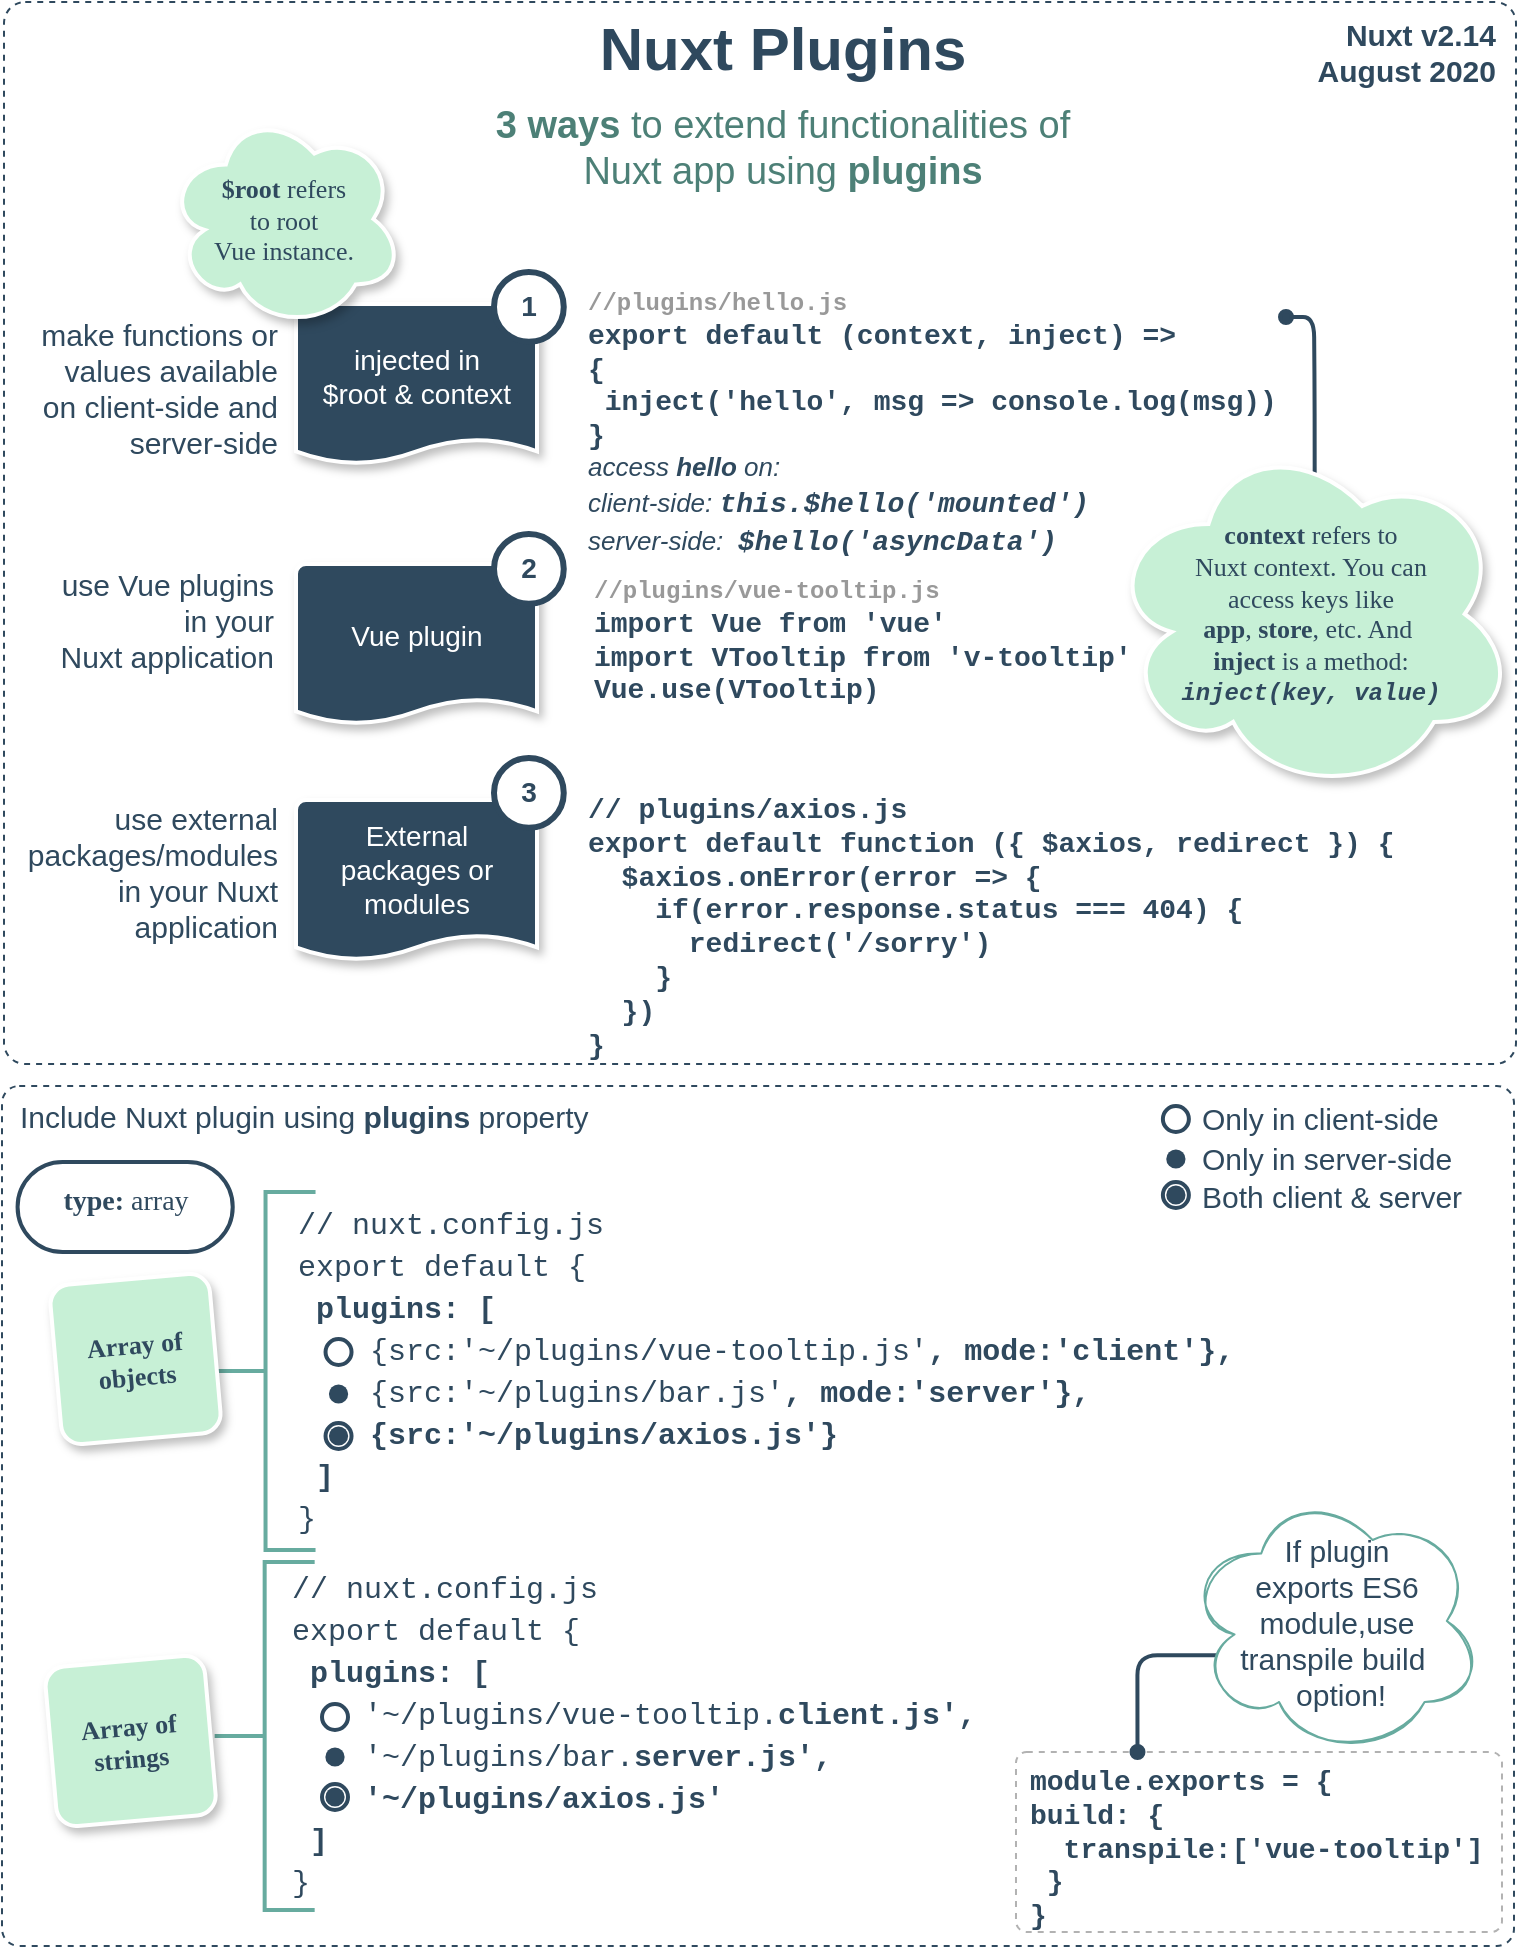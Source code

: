 <mxfile version="13.6.1" type="device"><diagram name="aug-2020" id="hwFbNAKVS6cAr5W2sOim"><mxGraphModel dx="-890" dy="541" grid="1" gridSize="9" guides="1" tooltips="1" connect="1" arrows="1" fold="1" page="1" pageScale="1" pageWidth="827" pageHeight="1169" math="0" shadow="0"><root><mxCell id="v_UAcgGDD3bziwwGFUCn-0"/><mxCell id="v_UAcgGDD3bziwwGFUCn-1" parent="v_UAcgGDD3bziwwGFUCn-0"/><mxCell id="v_UAcgGDD3bziwwGFUCn-2" value="&lt;span style=&quot;font-family: &amp;#34;helvetica&amp;#34; ; font-size: 15px&quot;&gt;&lt;span style=&quot;font-weight: normal&quot;&gt;Include Nuxt plugin using &lt;/span&gt;plugins &lt;span style=&quot;font-weight: normal&quot;&gt;property&lt;/span&gt;&lt;/span&gt;" style="rounded=1;whiteSpace=wrap;html=1;labelBackgroundColor=none;fontFamily=Verdana;fontSize=15;fontColor=#2F495E;fillColor=none;verticalAlign=top;shadow=0;strokeColor=#2F495E;strokeWidth=1;spacingBottom=12;endArrow=classic;arcSize=2;sketch=0;dashed=1;align=left;glass=0;fontStyle=1;spacingLeft=7;" parent="v_UAcgGDD3bziwwGFUCn-1" vertex="1"><mxGeometry x="1689" y="578" width="756" height="430" as="geometry"/></mxCell><mxCell id="v_UAcgGDD3bziwwGFUCn-3" value="module.exports = {&amp;nbsp; &amp;nbsp;&lt;br&gt;build: { &lt;br&gt;&amp;nbsp; transpile:['vue-tooltip'] &lt;br&gt;&amp;nbsp;}&lt;br&gt;}" style="text;whiteSpace=wrap;html=1;fontSize=14;fontFamily=Courier New;fontColor=#2F495E;fontStyle=1;labelBorderColor=none;rounded=1;arcSize=6;glass=0;strokeColor=#000000;opacity=30;spacingLeft=5;spacingBottom=5;dashed=1;" parent="v_UAcgGDD3bziwwGFUCn-1" vertex="1"><mxGeometry x="2195.996" y="911" width="243" height="90" as="geometry"/></mxCell><mxCell id="v_UAcgGDD3bziwwGFUCn-4" value="" style="rounded=1;whiteSpace=wrap;html=1;labelBackgroundColor=none;fontFamily=Verdana;fontSize=15;fontColor=#2F495E;fillColor=none;verticalAlign=top;shadow=0;strokeColor=#2F495E;strokeWidth=1;spacingBottom=12;endArrow=classic;arcSize=2;sketch=0;dashed=1;align=left;glass=0;fontStyle=1;spacingLeft=7;" parent="v_UAcgGDD3bziwwGFUCn-1" vertex="1"><mxGeometry x="1690" y="36" width="756" height="531" as="geometry"/></mxCell><mxCell id="v_UAcgGDD3bziwwGFUCn-5" value="Nuxt Plugins" style="text;html=1;strokeColor=none;fillColor=none;align=center;verticalAlign=middle;whiteSpace=wrap;rounded=0;fontSize=30;fontStyle=1;fontFamily=Helvetica;fontColor=#2F495E;" parent="v_UAcgGDD3bziwwGFUCn-1" vertex="1"><mxGeometry x="1931" y="36" width="297" height="45" as="geometry"/></mxCell><mxCell id="v_UAcgGDD3bziwwGFUCn-6" value="&lt;b&gt;3 ways&lt;/b&gt; to extend functionalities of &lt;br&gt;Nuxt app using &lt;b&gt;plugins&lt;/b&gt;" style="text;html=1;strokeColor=none;fillColor=none;align=center;verticalAlign=top;whiteSpace=wrap;rounded=0;fontSize=19;fontStyle=0;fontFamily=Helvetica;fontColor=#4D8077;" parent="v_UAcgGDD3bziwwGFUCn-1" vertex="1"><mxGeometry x="1896" y="80" width="367" height="59" as="geometry"/></mxCell><mxCell id="v_UAcgGDD3bziwwGFUCn-7" style="edgeStyle=orthogonalEdgeStyle;rounded=1;orthogonalLoop=1;jettySize=auto;html=1;entryX=1;entryY=0.25;entryDx=0;entryDy=0;exitX=0.509;exitY=0.112;exitDx=0;exitDy=0;exitPerimeter=0;shadow=0;fontSize=12;fontColor=#E6E6E6;align=left;strokeColor=#2F495E;strokeWidth=2;fillColor=#2f495e;labelBackgroundColor=#CC99FF;endFill=1;endArrow=oval;sketch=0;" parent="v_UAcgGDD3bziwwGFUCn-1" source="v_UAcgGDD3bziwwGFUCn-8" target="v_UAcgGDD3bziwwGFUCn-20" edge="1"><mxGeometry relative="1" as="geometry"><mxPoint x="2324.405" y="272.68" as="targetPoint"/><Array as="points"><mxPoint x="2345" y="232"/><mxPoint x="2345" y="194"/></Array></mxGeometry></mxCell><mxCell id="v_UAcgGDD3bziwwGFUCn-8" value="&lt;b&gt;context&lt;/b&gt; refers to &lt;br&gt;Nuxt context. You can &lt;br&gt;access keys like &lt;br&gt;&lt;b&gt;app&lt;/b&gt;, &lt;b&gt;store&lt;/b&gt;, etc. And&amp;nbsp;&lt;br&gt;&lt;b&gt;inject &lt;/b&gt;is a method:&lt;br&gt;&lt;font face=&quot;Courier New&quot; style=&quot;font-size: 12px&quot;&gt;&lt;b&gt;&lt;i&gt;inject(key, value) &lt;/i&gt;&lt;/b&gt;&lt;/font&gt;" style="ellipse;shape=cloud;whiteSpace=wrap;html=1;shadow=1;labelBackgroundColor=none;strokeWidth=2;gradientColor=none;sketch=0;rounded=1;fillColor=#C7F0D6;strokeColor=#FFFFFF;fontColor=#2F495E;fontFamily=Comic Sans MS;fontSize=13;fontStyle=0;verticalAlign=middle;spacingTop=0;" parent="v_UAcgGDD3bziwwGFUCn-1" vertex="1"><mxGeometry x="2241" y="252" width="205" height="180" as="geometry"/></mxCell><mxCell id="v_UAcgGDD3bziwwGFUCn-9" value="Nuxt v2.14&lt;br style=&quot;font-size: 15px&quot;&gt;August 2020" style="text;html=1;strokeColor=none;fillColor=none;align=right;verticalAlign=top;whiteSpace=wrap;rounded=0;fontSize=15;fontStyle=1;fontFamily=Helvetica;fontColor=#2F495E;" parent="v_UAcgGDD3bziwwGFUCn-1" vertex="1"><mxGeometry x="2328" y="37" width="110" height="49" as="geometry"/></mxCell><mxCell id="v_UAcgGDD3bziwwGFUCn-10" value="" style="group" parent="v_UAcgGDD3bziwwGFUCn-1" vertex="1" connectable="0"><mxGeometry x="1691" y="435" width="278.88" height="160" as="geometry"/></mxCell><mxCell id="v_UAcgGDD3bziwwGFUCn-11" value="External &lt;br&gt;packages or modules" style="strokeWidth=2;html=1;shape=mxgraph.flowchart.document2;whiteSpace=wrap;size=0.157;shadow=1;labelBackgroundColor=none;sketch=0;fontFamily=Helvetica;fontSize=14;strokeColor=#FFFFFF;verticalAlign=top;align=center;rounded=1;fontStyle=0;spacingTop=3;fontColor=#FFFFFF;fillColor=#2F495E;" parent="v_UAcgGDD3bziwwGFUCn-10" vertex="1"><mxGeometry x="145" width="120.5" height="80" as="geometry"/></mxCell><mxCell id="v_UAcgGDD3bziwwGFUCn-12" value="use external packages/modules in your Nuxt application" style="text;whiteSpace=wrap;html=1;fontSize=15;fontFamily=Helvetica;fontColor=#2F495E;verticalAlign=bottom;align=right;" parent="v_UAcgGDD3bziwwGFUCn-10" vertex="1"><mxGeometry width="138" height="75" as="geometry"/></mxCell><mxCell id="v_UAcgGDD3bziwwGFUCn-13" value="3" style="strokeWidth=3;html=1;shape=mxgraph.flowchart.start_2;whiteSpace=wrap;labelBackgroundColor=none;sketch=0;fontFamily=Helvetica;fontSize=14;align=center;verticalAlign=middle;fontStyle=1;fillColor=#FFFFFF;fontColor=#2F495E;rounded=1;arcSize=7;strokeColor=#2F495E;" parent="v_UAcgGDD3bziwwGFUCn-10" vertex="1"><mxGeometry x="244" y="-21" width="34.88" height="34.88" as="geometry"/></mxCell><mxCell id="v_UAcgGDD3bziwwGFUCn-14" value="" style="group;fontSize=14;" parent="v_UAcgGDD3bziwwGFUCn-1" vertex="1" connectable="0"><mxGeometry x="1689" y="315" width="578.25" height="163" as="geometry"/></mxCell><mxCell id="v_UAcgGDD3bziwwGFUCn-15" value="Vue plugin" style="strokeWidth=2;html=1;shape=mxgraph.flowchart.document2;whiteSpace=wrap;size=0.157;shadow=1;labelBackgroundColor=none;sketch=0;fontFamily=Helvetica;fontSize=14;strokeColor=#FFFFFF;verticalAlign=middle;align=center;rounded=1;fontStyle=0;spacingBottom=9;fontColor=#FFFFFF;fillColor=#2F495E;" parent="v_UAcgGDD3bziwwGFUCn-14" vertex="1"><mxGeometry x="147" y="2" width="120.5" height="80" as="geometry"/></mxCell><mxCell id="v_UAcgGDD3bziwwGFUCn-16" value="&lt;div&gt;&lt;div&gt;&lt;font style=&quot;font-size: 12px&quot; color=&quot;#999999&quot;&gt;//plugins/vue-tooltip.js&lt;/font&gt;&lt;/div&gt;&lt;/div&gt;&lt;div&gt;import Vue from 'vue'&lt;/div&gt;&lt;div&gt;import VTooltip from 'v-tooltip'&lt;/div&gt;Vue.use(VTooltip)" style="text;fontSize=14;fontFamily=Courier New;whiteSpace=wrap;html=1;labelBorderColor=none;labelBackgroundColor=none;fontStyle=1;verticalAlign=top;rounded=0;fontColor=#2F495E;glass=0;align=left;" parent="v_UAcgGDD3bziwwGFUCn-14" vertex="1"><mxGeometry x="294.25" width="284" height="82" as="geometry"/></mxCell><mxCell id="v_UAcgGDD3bziwwGFUCn-17" value="use Vue plugins&lt;br style=&quot;font-size: 15px;&quot;&gt;in your&lt;br style=&quot;font-size: 15px;&quot;&gt;Nuxt application" style="text;whiteSpace=wrap;html=1;fontSize=15;fontFamily=Helvetica;fontColor=#2F495E;verticalAlign=bottom;align=right;" parent="v_UAcgGDD3bziwwGFUCn-14" vertex="1"><mxGeometry y="2" width="138" height="57.5" as="geometry"/></mxCell><mxCell id="v_UAcgGDD3bziwwGFUCn-18" value="injected in &lt;br&gt;$root &amp;amp; context" style="strokeWidth=2;html=1;shape=mxgraph.flowchart.document2;whiteSpace=wrap;size=0.157;shadow=1;labelBackgroundColor=none;sketch=0;fontFamily=Helvetica;fontSize=14;strokeColor=#FFFFFF;verticalAlign=middle;align=center;spacingBottom=9;rounded=1;fontStyle=0;fontColor=#FFFFFF;fillColor=#2F495E;" parent="v_UAcgGDD3bziwwGFUCn-1" vertex="1"><mxGeometry x="1836" y="187" width="120.5" height="80" as="geometry"/></mxCell><mxCell id="v_UAcgGDD3bziwwGFUCn-19" value="&lt;span style=&quot;color: rgb(47 , 73 , 94) ; font-family: &amp;#34;helvetica&amp;#34; ; font-size: 15px ; font-style: normal ; font-weight: 400 ; letter-spacing: normal ; text-indent: 0px ; text-transform: none ; word-spacing: 0px ; display: inline ; float: none&quot;&gt;make functions or&lt;/span&gt;&lt;br style=&quot;color: rgb(47 , 73 , 94) ; font-family: &amp;#34;helvetica&amp;#34; ; font-size: 15px ; font-style: normal ; font-weight: 400 ; letter-spacing: normal ; text-indent: 0px ; text-transform: none ; word-spacing: 0px&quot;&gt;&lt;span style=&quot;color: rgb(47 , 73 , 94) ; font-family: &amp;#34;helvetica&amp;#34; ; font-size: 15px ; font-style: normal ; font-weight: 400 ; letter-spacing: normal ; text-indent: 0px ; text-transform: none ; word-spacing: 0px ; display: inline ; float: none&quot;&gt;values available&lt;/span&gt;&lt;br style=&quot;color: rgb(47 , 73 , 94) ; font-family: &amp;#34;helvetica&amp;#34; ; font-size: 15px ; font-style: normal ; font-weight: 400 ; letter-spacing: normal ; text-indent: 0px ; text-transform: none ; word-spacing: 0px&quot;&gt;&lt;span style=&quot;color: rgb(47 , 73 , 94) ; font-family: &amp;#34;helvetica&amp;#34; ; font-size: 15px ; font-style: normal ; font-weight: 400 ; letter-spacing: normal ; text-indent: 0px ; text-transform: none ; word-spacing: 0px ; display: inline ; float: none&quot;&gt;on client-side and server-side&lt;/span&gt;" style="text;whiteSpace=wrap;html=1;fontSize=15;fontFamily=Helvetica;fontColor=#2F495E;verticalAlign=top;align=right;labelBackgroundColor=none;" parent="v_UAcgGDD3bziwwGFUCn-1" vertex="1"><mxGeometry x="1691" y="187" width="138" height="83" as="geometry"/></mxCell><mxCell id="v_UAcgGDD3bziwwGFUCn-20" value="&lt;font style=&quot;font-size: 12px&quot; color=&quot;#999999&quot;&gt;&lt;b&gt;//plugins/hello.js&lt;/b&gt;&lt;br&gt;&lt;/font&gt;&lt;b&gt;export default (context, inject) =&amp;gt; &lt;/b&gt;&lt;br&gt;&lt;b&gt;{ &lt;/b&gt;&lt;br&gt;&lt;b&gt;&amp;nbsp;inject('hello', msg =&amp;gt; console.log(msg))&lt;/b&gt;&lt;br&gt;&lt;b&gt;}&lt;/b&gt;" style="text;whiteSpace=wrap;html=1;fontSize=14;fontFamily=Courier New;fontColor=#2F495E;rounded=0;fontStyle=0;glass=0;" parent="v_UAcgGDD3bziwwGFUCn-1" vertex="1"><mxGeometry x="1980" y="171" width="351" height="90" as="geometry"/></mxCell><mxCell id="v_UAcgGDD3bziwwGFUCn-21" value="&lt;b&gt;$root&lt;/b&gt; refers &lt;br&gt;to root &lt;br&gt;Vue instance." style="ellipse;shape=cloud;whiteSpace=wrap;html=1;shadow=1;labelBackgroundColor=none;strokeWidth=2;gradientColor=none;sketch=0;rounded=1;fillColor=#C7F0D6;strokeColor=#FFFFFF;fontColor=#2F495E;fontFamily=Comic Sans MS;fontSize=13;fontStyle=0;verticalAlign=middle;spacingTop=0;spacingLeft=0;spacingRight=0;spacing=7;" parent="v_UAcgGDD3bziwwGFUCn-1" vertex="1"><mxGeometry x="1771.41" y="90" width="118.06" height="109" as="geometry"/></mxCell><mxCell id="v_UAcgGDD3bziwwGFUCn-22" value="&lt;div style=&quot;font-size: 14px;&quot;&gt;&lt;font style=&quot;font-size: 14px;&quot;&gt;&lt;span style=&quot;font-size: 14px;&quot;&gt;&lt;span style=&quot;font-size: 14px;&quot;&gt;// plugins/axios.js&lt;/span&gt;&lt;/span&gt;&lt;/font&gt;&lt;/div&gt;&lt;div style=&quot;font-size: 14px;&quot;&gt;&lt;font style=&quot;font-size: 14px;&quot;&gt;&lt;span style=&quot;font-size: 14px;&quot;&gt;&lt;span style=&quot;font-size: 14px;&quot;&gt;export default function ({ $axios, redirect }) {&lt;/span&gt;&lt;/span&gt;&lt;/font&gt;&lt;/div&gt;&lt;div style=&quot;font-size: 14px;&quot;&gt;&lt;font style=&quot;font-size: 14px;&quot;&gt;&lt;span style=&quot;font-size: 14px;&quot;&gt;&lt;span style=&quot;font-size: 14px;&quot;&gt;&amp;nbsp; $axios.onError(error =&amp;gt; {&lt;/span&gt;&lt;/span&gt;&lt;/font&gt;&lt;/div&gt;&lt;div style=&quot;font-size: 14px;&quot;&gt;&lt;font style=&quot;font-size: 14px;&quot;&gt;&lt;span style=&quot;font-size: 14px;&quot;&gt;&lt;span style=&quot;font-size: 14px;&quot;&gt;&amp;nbsp; &amp;nbsp; if(error.response.status === 404) {&lt;/span&gt;&lt;/span&gt;&lt;/font&gt;&lt;/div&gt;&lt;div style=&quot;font-size: 14px;&quot;&gt;&lt;font style=&quot;font-size: 14px;&quot;&gt;&lt;span style=&quot;font-size: 14px;&quot;&gt;&lt;span style=&quot;font-size: 14px;&quot;&gt;&amp;nbsp; &amp;nbsp; &amp;nbsp; redirect('/sorry')&lt;/span&gt;&lt;/span&gt;&lt;/font&gt;&lt;/div&gt;&lt;div style=&quot;font-size: 14px;&quot;&gt;&lt;font style=&quot;font-size: 14px;&quot;&gt;&lt;span style=&quot;font-size: 14px;&quot;&gt;&lt;span style=&quot;font-size: 14px;&quot;&gt;&amp;nbsp; &amp;nbsp; }&lt;/span&gt;&lt;/span&gt;&lt;/font&gt;&lt;/div&gt;&lt;div style=&quot;font-size: 14px;&quot;&gt;&lt;font style=&quot;font-size: 14px;&quot;&gt;&lt;span style=&quot;font-size: 14px;&quot;&gt;&lt;span style=&quot;font-size: 14px;&quot;&gt;&amp;nbsp; })&lt;/span&gt;&lt;/span&gt;&lt;/font&gt;&lt;/div&gt;&lt;div style=&quot;font-size: 14px;&quot;&gt;&lt;font style=&quot;font-size: 14px;&quot;&gt;&lt;span style=&quot;font-size: 14px;&quot;&gt;&lt;span style=&quot;font-size: 14px;&quot;&gt;}&lt;/span&gt;&lt;/span&gt;&lt;/font&gt;&lt;/div&gt;" style="text;whiteSpace=wrap;html=1;fontSize=14;fontFamily=Courier New;align=left;fontStyle=1;fontColor=#2F495E;" parent="v_UAcgGDD3bziwwGFUCn-1" vertex="1"><mxGeometry x="1980" y="425" width="450" height="137" as="geometry"/></mxCell><mxCell id="v_UAcgGDD3bziwwGFUCn-23" value="&lt;font style=&quot;font-family: &amp;#34;helvetica&amp;#34; ; font-size: 13px&quot;&gt;&lt;span&gt;access &lt;/span&gt;&lt;b&gt;hello&lt;/b&gt;&lt;span&gt; on: &lt;/span&gt;&lt;br&gt;&lt;font style=&quot;font-size: 13px&quot;&gt;client-side: &lt;/font&gt;&lt;/font&gt;&lt;span style=&quot;font-size: 14px&quot;&gt;&lt;font face=&quot;Courier New&quot;&gt;&lt;b&gt;this.$hello('mounted')&lt;/b&gt;&lt;/font&gt;&lt;/span&gt;&lt;br&gt;&lt;font style=&quot;font-size: 13px&quot;&gt;&lt;font style=&quot;font-family: &amp;#34;helvetica&amp;#34; ; font-size: 13px&quot;&gt;server-side:&amp;nbsp;&lt;/font&gt; &lt;/font&gt;&lt;span style=&quot;font-size: 14px&quot;&gt;&lt;font face=&quot;Courier New&quot;&gt;&lt;b&gt;$hello('asyncData')&lt;/b&gt;&lt;/font&gt;&lt;/span&gt;&lt;br&gt;&lt;font face=&quot;helvetica&quot;&gt;&lt;br&gt;&lt;/font&gt;" style="text;whiteSpace=wrap;html=1;fontSize=15;fontFamily=Helvetica;fontColor=#2F495E;verticalAlign=top;align=left;labelBackgroundColor=none;fontStyle=2;opacity=50;" parent="v_UAcgGDD3bziwwGFUCn-1" vertex="1"><mxGeometry x="1980" y="252" width="288" height="63" as="geometry"/></mxCell><mxCell id="v_UAcgGDD3bziwwGFUCn-24" value="2" style="strokeWidth=3;html=1;shape=mxgraph.flowchart.start_2;whiteSpace=wrap;labelBackgroundColor=none;sketch=0;fontFamily=Helvetica;fontSize=14;align=center;verticalAlign=middle;fontStyle=1;fillColor=#FFFFFF;fontColor=#2F495E;rounded=1;arcSize=7;strokeColor=#2F495E;" parent="v_UAcgGDD3bziwwGFUCn-1" vertex="1"><mxGeometry x="1935" y="302" width="34.88" height="34.88" as="geometry"/></mxCell><mxCell id="v_UAcgGDD3bziwwGFUCn-25" value="1" style="strokeWidth=3;html=1;shape=mxgraph.flowchart.start_2;whiteSpace=wrap;labelBackgroundColor=none;sketch=0;fontFamily=Helvetica;fontSize=14;align=center;verticalAlign=middle;fontStyle=1;fontColor=#2F495E;rounded=1;arcSize=7;fillColor=#FFFFFF;strokeColor=#2F495E;" parent="v_UAcgGDD3bziwwGFUCn-1" vertex="1"><mxGeometry x="1935" y="171" width="34.88" height="34.88" as="geometry"/></mxCell><mxCell id="v_UAcgGDD3bziwwGFUCn-26" style="edgeStyle=orthogonalEdgeStyle;rounded=1;orthogonalLoop=1;jettySize=auto;html=1;fontFamily=Comic Sans MS;fontSize=14;fontColor=#000000;exitX=0.102;exitY=0.627;exitDx=0;exitDy=0;exitPerimeter=0;strokeWidth=2;strokeColor=#2F495E;entryX=0.25;entryY=0;entryDx=0;entryDy=0;endArrow=oval;endFill=1;" parent="v_UAcgGDD3bziwwGFUCn-1" source="v_UAcgGDD3bziwwGFUCn-27" target="v_UAcgGDD3bziwwGFUCn-3" edge="1"><mxGeometry relative="1" as="geometry"><mxPoint x="2302" y="862" as="targetPoint"/><Array as="points"><mxPoint x="2257" y="863"/></Array></mxGeometry></mxCell><mxCell id="v_UAcgGDD3bziwwGFUCn-27" value="&lt;span style=&quot;font-family: &amp;#34;helvetica&amp;#34; ; font-size: 15px ; text-align: right&quot;&gt;If plugin &lt;br&gt;exports ES6 &lt;br&gt;module,use &lt;br&gt;transpile build&amp;nbsp; &amp;nbsp;option!&lt;/span&gt;" style="ellipse;shape=cloud;whiteSpace=wrap;html=1;shadow=0;labelBackgroundColor=none;strokeWidth=1;gradientColor=none;sketch=1;rounded=1;fillColor=#FFFFFF;strokeColor=#67AB9F;fontColor=#2F495E;fontFamily=Comic Sans MS;fontSize=12;" parent="v_UAcgGDD3bziwwGFUCn-1" vertex="1"><mxGeometry x="2281.5" y="778" width="148.5" height="135" as="geometry"/></mxCell><mxCell id="v_UAcgGDD3bziwwGFUCn-28" value="type: &lt;span style=&quot;font-weight: normal&quot;&gt;array&lt;/span&gt;" style="rounded=1;whiteSpace=wrap;html=1;labelBackgroundColor=none;strokeColor=#2F495E;strokeWidth=2;fillColor=#FFFFFF;fontFamily=Verdana;fontSize=14;fontColor=#2F495E;shadow=0;spacingBottom=10;endArrow=classic;sketch=0;arcSize=50;verticalAlign=middle;spacing=0;spacingTop=5;fontStyle=1" parent="v_UAcgGDD3bziwwGFUCn-1" vertex="1"><mxGeometry x="1696.791" y="616" width="107.573" height="45" as="geometry"/></mxCell><mxCell id="v_UAcgGDD3bziwwGFUCn-29" value="" style="group;fontColor=#2F495E;" parent="v_UAcgGDD3bziwwGFUCn-1" vertex="1" connectable="0"><mxGeometry x="2287" y="583.5" width="153" height="59.5" as="geometry"/></mxCell><mxCell id="v_UAcgGDD3bziwwGFUCn-30" value="&lt;span style=&quot;font-size: 15px; font-style: normal; letter-spacing: normal; text-indent: 0px; text-transform: none; word-spacing: 0px; display: inline; float: none;&quot;&gt;Only in client-side&amp;nbsp;&lt;/span&gt;" style="text;whiteSpace=wrap;html=1;fontSize=15;fontFamily=Helvetica;labelBackgroundColor=none;align=left;verticalAlign=middle;fontColor=#2F495E;fontStyle=0" parent="v_UAcgGDD3bziwwGFUCn-29" vertex="1"><mxGeometry width="153" height="20" as="geometry"/></mxCell><mxCell id="v_UAcgGDD3bziwwGFUCn-31" value="&lt;span style=&quot;font-size: 15px; font-style: normal; letter-spacing: normal; text-indent: 0px; text-transform: none; word-spacing: 0px; display: inline; float: none;&quot;&gt;Only in server-side&lt;/span&gt;" style="text;whiteSpace=wrap;html=1;fontSize=15;fontFamily=Helvetica;labelBackgroundColor=none;align=left;verticalAlign=middle;fontColor=#2F495E;fontStyle=0" parent="v_UAcgGDD3bziwwGFUCn-29" vertex="1"><mxGeometry y="20" width="144" height="20" as="geometry"/></mxCell><mxCell id="v_UAcgGDD3bziwwGFUCn-32" value="&lt;span style=&quot;font-size: 15px; font-style: normal; letter-spacing: normal; text-indent: 0px; text-transform: none; word-spacing: 0px; display: inline; float: none;&quot;&gt;Both client &amp;amp; server&lt;span&gt;&amp;nbsp;&lt;/span&gt;&lt;/span&gt;" style="text;whiteSpace=wrap;html=1;fontSize=15;fontFamily=Helvetica;labelBackgroundColor=none;align=left;verticalAlign=middle;fontColor=#2F495E;fontStyle=0" parent="v_UAcgGDD3bziwwGFUCn-29" vertex="1"><mxGeometry y="39.5" width="144" height="20" as="geometry"/></mxCell><mxCell id="v_UAcgGDD3bziwwGFUCn-33" value="" style="group" parent="v_UAcgGDD3bziwwGFUCn-1" vertex="1" connectable="0"><mxGeometry x="1712.436" y="633" width="594.33" height="180" as="geometry"/></mxCell><mxCell id="v_UAcgGDD3bziwwGFUCn-34" value="&lt;p style=&quot;line-height: 140%&quot;&gt;// nuxt.config.js&lt;br&gt;export default { &lt;br style=&quot;font-size: 15px&quot;&gt;&lt;b style=&quot;font-size: 15px&quot;&gt;&amp;nbsp;plugins: [ &lt;/b&gt;&lt;br style=&quot;font-size: 15px&quot;&gt;&lt;font style=&quot;font-size: 15px&quot;&gt;&lt;span style=&quot;font-size: 15px&quot;&gt;&amp;nbsp; &amp;nbsp; {src:'~/plugins/vue-tooltip.js'&lt;/span&gt;&lt;b style=&quot;font-size: 15px&quot;&gt;, &lt;span style=&quot;font-size: 15px&quot;&gt;mode:'client'&lt;/span&gt;}, &lt;br style=&quot;font-size: 15px&quot;&gt;&lt;/b&gt;&lt;/font&gt;&lt;font style=&quot;font-size: 15px&quot;&gt;&lt;span style=&quot;font-size: 15px&quot;&gt;&amp;nbsp; &amp;nbsp; {src:'~/plugins/bar.js'&lt;/span&gt;&lt;b style=&quot;font-size: 15px&quot;&gt;, &lt;span style=&quot;font-size: 15px&quot;&gt;mode:'server'&lt;/span&gt;}, &lt;/b&gt;&lt;br style=&quot;font-size: 15px&quot;&gt;&lt;/font&gt;&lt;b style=&quot;font-size: 15px&quot;&gt;&amp;nbsp; &amp;nbsp; {src:'~/plugins/axios.js'} &lt;br style=&quot;font-size: 15px&quot;&gt;&lt;/b&gt;&lt;b style=&quot;font-size: 15px&quot;&gt;&amp;nbsp;]&lt;/b&gt;&lt;br style=&quot;font-size: 15px&quot;&gt;}&lt;/p&gt;" style="text;whiteSpace=wrap;html=1;fontSize=15;fontFamily=Courier New;fontColor=#2F495E;fontStyle=0;" parent="v_UAcgGDD3bziwwGFUCn-33" vertex="1"><mxGeometry x="122.2" y="-17" width="472.13" height="154" as="geometry"/></mxCell><mxCell id="v_UAcgGDD3bziwwGFUCn-35" value="" style="strokeWidth=2;html=1;shape=mxgraph.flowchart.annotation_2;align=left;labelPosition=right;pointerEvents=1;labelBackgroundColor=none;sketch=0;gradientColor=none;fontFamily=Helvetica;fontSize=15;fontColor=#FFFFFF;fillColor=none;strokeColor=#67AB9F;" parent="v_UAcgGDD3bziwwGFUCn-33" vertex="1"><mxGeometry x="83.33" y="-2" width="50" height="179" as="geometry"/></mxCell><mxCell id="v_UAcgGDD3bziwwGFUCn-36" value="&lt;font color=&quot;#2f495e&quot;&gt;Array of objects&lt;/font&gt;" style="rounded=1;whiteSpace=wrap;html=1;absoluteArcSize=1;strokeWidth=2;labelBackgroundColor=none;sketch=0;fillColor=#C7F0D6;gradientColor=none;fontFamily=Comic Sans MS;fontSize=13;fontColor=#2F495E;align=center;rotation=-5;shadow=1;fontStyle=1;strokeColor=#FFFFFF;" parent="v_UAcgGDD3bziwwGFUCn-33" vertex="1"><mxGeometry x="3.334" y="41.5" width="80" height="80" as="geometry"/></mxCell><mxCell id="_sz5midg9FoV9Az0aw6j-13" value="" style="group" parent="v_UAcgGDD3bziwwGFUCn-33" vertex="1" connectable="0"><mxGeometry x="557.004" y="-7" width="13" height="13" as="geometry"/></mxCell><mxCell id="_sz5midg9FoV9Az0aw6j-12" value="" style="group" parent="_sz5midg9FoV9Az0aw6j-13" vertex="1" connectable="0"><mxGeometry width="13" height="13" as="geometry"/></mxCell><mxCell id="_sz5midg9FoV9Az0aw6j-0" value="" style="dashed=0;labelPosition=right;align=left;shape=mxgraph.gmdl.radiobutton;strokeWidth=2;aspect=fixed;rounded=1;shadow=0;sketch=0;endArrow=classic;fontFamily=Verdana;fontSize=14;fontColor=#2F495E;html=1;fillColor=#2F495E;strokeColor=#2F495E;" parent="_sz5midg9FoV9Az0aw6j-12" vertex="1"><mxGeometry width="13" height="13" as="geometry"/></mxCell><mxCell id="_sz5midg9FoV9Az0aw6j-6" value="" style="group" parent="v_UAcgGDD3bziwwGFUCn-33" vertex="1" connectable="0"><mxGeometry x="138.334" y="72.5" width="13" height="49" as="geometry"/></mxCell><mxCell id="_sz5midg9FoV9Az0aw6j-3" value="" style="dashed=0;labelPosition=right;align=left;shape=mxgraph.gmdl.radiobutton;strokeWidth=2;aspect=fixed;rounded=1;shadow=0;sketch=0;endArrow=classic;fontFamily=Verdana;fontSize=14;fontColor=#2F495E;html=1;fillColor=#2F495E;strokeColor=#2F495E;" parent="_sz5midg9FoV9Az0aw6j-6" vertex="1"><mxGeometry y="41" width="13" height="13" as="geometry"/></mxCell><mxCell id="_sz5midg9FoV9Az0aw6j-4" value="" style="dashed=0;labelPosition=right;align=left;shape=mxgraph.gmdl.radiobutton;strokeWidth=2;aspect=fixed;rounded=1;shadow=0;sketch=0;endArrow=classic;fontFamily=Verdana;fontSize=14;fontColor=#2F495E;html=1;strokeColor=none;fillColor=#2F495E;" parent="_sz5midg9FoV9Az0aw6j-6" vertex="1"><mxGeometry y="20" width="13" height="13" as="geometry"/></mxCell><mxCell id="_sz5midg9FoV9Az0aw6j-5" value="" style="dashed=0;labelPosition=right;align=left;shape=mxgraph.gmdl.radiobutton;strokeWidth=2;aspect=fixed;rounded=1;shadow=0;sketch=0;endArrow=classic;fontFamily=Verdana;fontSize=14;fontColor=#2F495E;html=1;fillColor=none;strokeColor=#2F495E;" parent="_sz5midg9FoV9Az0aw6j-6" vertex="1"><mxGeometry y="-1" width="13" height="13" as="geometry"/></mxCell><mxCell id="v_UAcgGDD3bziwwGFUCn-37" value="&lt;p style=&quot;line-height: 140%&quot;&gt;// nuxt.config.js&lt;br style=&quot;font-size: 15px&quot;&gt;export default { &lt;br style=&quot;font-size: 15px&quot;&gt;&lt;b style=&quot;font-size: 15px&quot;&gt;&amp;nbsp;plugins: [ &lt;/b&gt;&lt;br style=&quot;font-size: 15px&quot;&gt;&lt;font style=&quot;font-size: 15px&quot;&gt;&lt;span style=&quot;font-size: 15px&quot;&gt;&amp;nbsp; &amp;nbsp; '~/plugins/vue-tooltip.&lt;span style=&quot;font-weight: bold ; font-size: 15px&quot;&gt;client.js&lt;/span&gt;&lt;b&gt;',&lt;/b&gt;&lt;br style=&quot;font-size: 15px&quot;&gt;&lt;/span&gt;&lt;/font&gt;&lt;font style=&quot;font-size: 15px&quot;&gt;&lt;span style=&quot;font-size: 15px&quot;&gt;&amp;nbsp; &amp;nbsp; '~/plugins/bar.&lt;span style=&quot;font-weight: bold ; font-size: 15px&quot;&gt;server.js&lt;/span&gt;&lt;b&gt;',&amp;nbsp; &lt;/b&gt;&lt;/span&gt;&lt;font color=&quot;#62c68f&quot;&gt;&amp;nbsp;&amp;nbsp;&lt;/font&gt;&lt;br style=&quot;font-size: 15px&quot;&gt;&lt;/font&gt;&lt;b style=&quot;font-size: 15px&quot;&gt;&amp;nbsp; &amp;nbsp; '~/plugins/axios.js'&lt;br style=&quot;font-size: 15px&quot;&gt;&lt;/b&gt;&lt;b style=&quot;font-size: 15px&quot;&gt;&amp;nbsp;]&lt;/b&gt;&lt;br style=&quot;font-size: 15px&quot;&gt;}&lt;/p&gt;" style="text;whiteSpace=wrap;html=1;fontSize=15;fontFamily=Courier New;fontColor=#2F495E;fontStyle=0;rounded=0;glass=0;" parent="v_UAcgGDD3bziwwGFUCn-1" vertex="1"><mxGeometry x="1832.2" y="798" width="354.8" height="139" as="geometry"/></mxCell><mxCell id="v_UAcgGDD3bziwwGFUCn-38" value="" style="strokeWidth=2;html=1;shape=mxgraph.flowchart.annotation_2;align=left;labelPosition=right;pointerEvents=1;labelBackgroundColor=none;sketch=0;gradientColor=none;fontFamily=Helvetica;fontSize=15;fontColor=#FFFFFF;fillColor=none;strokeColor=#67AB9F;" parent="v_UAcgGDD3bziwwGFUCn-1" vertex="1"><mxGeometry x="1795.33" y="816" width="50" height="174" as="geometry"/></mxCell><mxCell id="v_UAcgGDD3bziwwGFUCn-39" value="&lt;font color=&quot;#2f495e&quot;&gt;Array of strings&lt;/font&gt;" style="rounded=1;whiteSpace=wrap;html=1;absoluteArcSize=1;strokeWidth=2;labelBackgroundColor=none;sketch=0;fillColor=#C7F0D6;gradientColor=none;fontFamily=Comic Sans MS;fontSize=13;fontColor=#2F495E;align=center;rotation=-5;shadow=1;fontStyle=1;strokeColor=#FFFFFF;" parent="v_UAcgGDD3bziwwGFUCn-1" vertex="1"><mxGeometry x="1713.33" y="865.5" width="80" height="80" as="geometry"/></mxCell><mxCell id="_sz5midg9FoV9Az0aw6j-1" value="" style="dashed=0;labelPosition=right;align=left;shape=mxgraph.gmdl.radiobutton;strokeWidth=2;aspect=fixed;rounded=1;shadow=0;sketch=0;endArrow=classic;fontFamily=Verdana;fontSize=14;fontColor=#2F495E;html=1;strokeColor=none;fillColor=#2F495E;" parent="v_UAcgGDD3bziwwGFUCn-1" vertex="1"><mxGeometry x="2269.44" y="608" width="13" height="13" as="geometry"/></mxCell><mxCell id="_sz5midg9FoV9Az0aw6j-2" value="" style="dashed=0;labelPosition=right;align=left;shape=mxgraph.gmdl.radiobutton;strokeWidth=2;aspect=fixed;rounded=1;shadow=0;sketch=0;endArrow=classic;fontFamily=Verdana;fontSize=14;fontColor=#2F495E;html=1;fillColor=none;strokeColor=#2F495E;" parent="v_UAcgGDD3bziwwGFUCn-1" vertex="1"><mxGeometry x="2269.44" y="588" width="13" height="13" as="geometry"/></mxCell><mxCell id="_sz5midg9FoV9Az0aw6j-7" value="" style="group" parent="v_UAcgGDD3bziwwGFUCn-1" vertex="1" connectable="0"><mxGeometry x="1849" y="892" width="13" height="49" as="geometry"/></mxCell><mxCell id="_sz5midg9FoV9Az0aw6j-8" value="" style="dashed=0;labelPosition=right;align=left;shape=mxgraph.gmdl.radiobutton;strokeWidth=2;aspect=fixed;rounded=1;shadow=0;sketch=0;endArrow=classic;fontFamily=Verdana;fontSize=14;fontColor=#2F495E;html=1;fillColor=#2F495E;strokeColor=#2F495E;" parent="_sz5midg9FoV9Az0aw6j-7" vertex="1"><mxGeometry y="35" width="13" height="13" as="geometry"/></mxCell><mxCell id="_sz5midg9FoV9Az0aw6j-9" value="" style="dashed=0;labelPosition=right;align=left;shape=mxgraph.gmdl.radiobutton;strokeWidth=2;aspect=fixed;rounded=1;shadow=0;sketch=0;endArrow=classic;fontFamily=Verdana;fontSize=14;fontColor=#2F495E;html=1;strokeColor=none;fillColor=#2F495E;" parent="_sz5midg9FoV9Az0aw6j-7" vertex="1"><mxGeometry y="15" width="13" height="13" as="geometry"/></mxCell><mxCell id="_sz5midg9FoV9Az0aw6j-10" value="" style="dashed=0;labelPosition=right;align=left;shape=mxgraph.gmdl.radiobutton;strokeWidth=2;aspect=fixed;rounded=1;shadow=0;sketch=0;endArrow=classic;fontFamily=Verdana;fontSize=14;fontColor=#2F495E;html=1;fillColor=none;strokeColor=#2F495E;" parent="_sz5midg9FoV9Az0aw6j-7" vertex="1"><mxGeometry y="-5" width="13" height="13" as="geometry"/></mxCell></root></mxGraphModel></diagram></mxfile>
